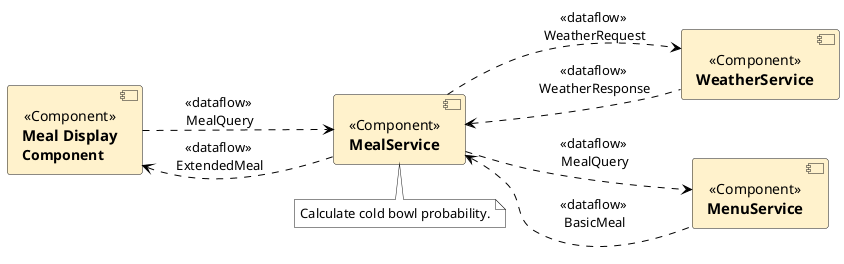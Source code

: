 @startuml system structure
left to right direction
skinparam{
    'linetype ortho
    component {
    backgroundColor<<Component>> #fff2cc
    FontStyle normal
    }
}

'** und === für Bold
[===Meal Display \n**Component**] <<Component>> as a
[===MealService] <<Component>> as b
[===WeatherService] <<Component>> as c
[===MenuService] <<Component>> as d

a --> b  #black;line.dashed;:<<dataflow>>\n MealQuery
a <-- b  #black;line.dashed;:<<dataflow>>\n ExtendedMeal

b --> c  #black;line.dashed;:<<dataflow>>\n WeatherRequest
b <-- c  #black;line.dashed;:<<dataflow>>\n WeatherResponse

b --> d  #black;line.dashed;:<<dataflow>>\n MealQuery
b <-- d  #black;line.dashed;:<<dataflow>>\n BasicMeal

note "Calculate cold bowl probability." as n #ffffff
n -left- b  #black;line.dashed;

@enduml
